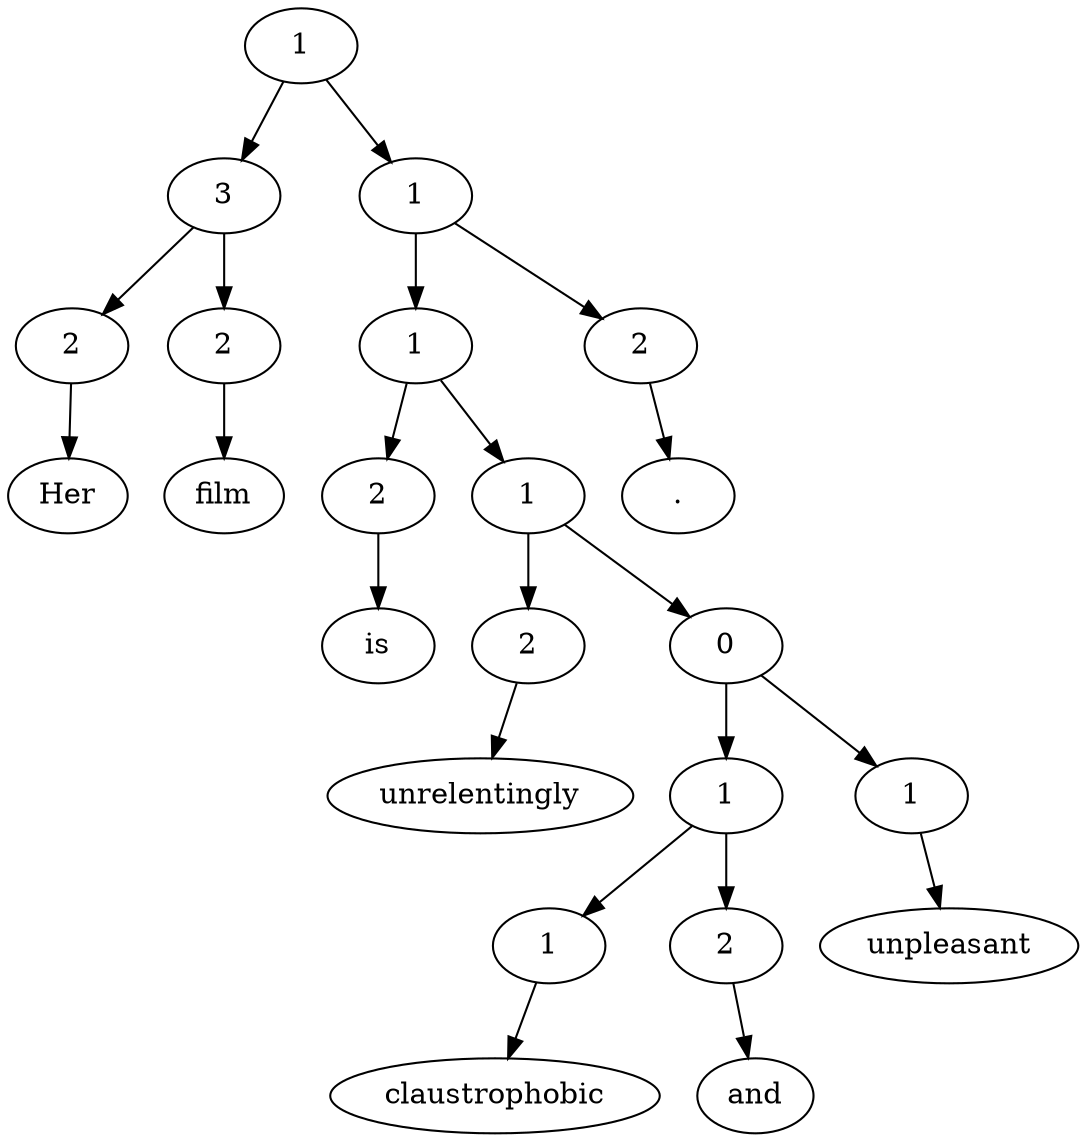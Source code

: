 digraph G{Node0 [label="1"]
Node0 -> Node1
Node0 -> Node6
Node1 [label="3"]
Node1 -> Node2
Node1 -> Node4
Node6 [label="1"]
Node6 -> Node7
Node6 -> Node21
Node2 [label="2"]
Node2 -> Node3
Node4 [label="2"]
Node4 -> Node5
Node7 [label="1"]
Node7 -> Node8
Node7 -> Node10
Node21 [label="2"]
Node21 -> Node22
Node3 [label="Her"]
Node5 [label="film"]
Node8 [label="2"]
Node8 -> Node9
Node10 [label="1"]
Node10 -> Node11
Node10 -> Node13
Node22 [label="."]
Node9 [label="is"]
Node11 [label="2"]
Node11 -> Node12
Node13 [label="0"]
Node13 -> Node14
Node13 -> Node19
Node12 [label="unrelentingly"]
Node14 [label="1"]
Node14 -> Node15
Node14 -> Node17
Node19 [label="1"]
Node19 -> Node20
Node15 [label="1"]
Node15 -> Node16
Node17 [label="2"]
Node17 -> Node18
Node20 [label="unpleasant"]
Node16 [label="claustrophobic"]
Node18 [label="and"]
}